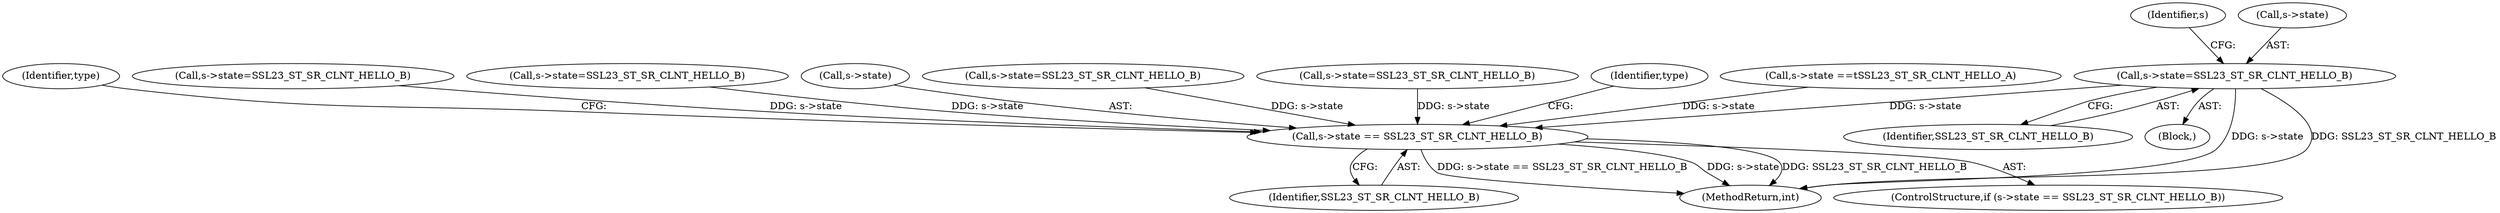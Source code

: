digraph "0_openssl_6ce9687b5aba5391fc0de50e18779eb676d0e04d@pointer" {
"1000317" [label="(Call,s->state=SSL23_ST_SR_CLNT_HELLO_B)"];
"1000708" [label="(Call,s->state == SSL23_ST_SR_CLNT_HELLO_B)"];
"1000708" [label="(Call,s->state == SSL23_ST_SR_CLNT_HELLO_B)"];
"1000709" [label="(Call,s->state)"];
"1000321" [label="(Identifier,SSL23_ST_SR_CLNT_HELLO_B)"];
"1000411" [label="(Call,s->state=SSL23_ST_SR_CLNT_HELLO_B)"];
"1000342" [label="(Call,s->state=SSL23_ST_SR_CLNT_HELLO_B)"];
"1000712" [label="(Identifier,SSL23_ST_SR_CLNT_HELLO_B)"];
"1000691" [label="(Identifier,s)"];
"1001244" [label="(MethodReturn,int)"];
"1001051" [label="(Identifier,type)"];
"1000317" [label="(Call,s->state=SSL23_ST_SR_CLNT_HELLO_B)"];
"1000177" [label="(Call,s->state ==\tSSL23_ST_SR_CLNT_HELLO_A)"];
"1000318" [label="(Call,s->state)"];
"1000311" [label="(Block,)"];
"1000715" [label="(Identifier,type)"];
"1000707" [label="(ControlStructure,if (s->state == SSL23_ST_SR_CLNT_HELLO_B))"];
"1000380" [label="(Call,s->state=SSL23_ST_SR_CLNT_HELLO_B)"];
"1000361" [label="(Call,s->state=SSL23_ST_SR_CLNT_HELLO_B)"];
"1000317" -> "1000311"  [label="AST: "];
"1000317" -> "1000321"  [label="CFG: "];
"1000318" -> "1000317"  [label="AST: "];
"1000321" -> "1000317"  [label="AST: "];
"1000691" -> "1000317"  [label="CFG: "];
"1000317" -> "1001244"  [label="DDG: s->state"];
"1000317" -> "1001244"  [label="DDG: SSL23_ST_SR_CLNT_HELLO_B"];
"1000317" -> "1000708"  [label="DDG: s->state"];
"1000708" -> "1000707"  [label="AST: "];
"1000708" -> "1000712"  [label="CFG: "];
"1000709" -> "1000708"  [label="AST: "];
"1000712" -> "1000708"  [label="AST: "];
"1000715" -> "1000708"  [label="CFG: "];
"1001051" -> "1000708"  [label="CFG: "];
"1000708" -> "1001244"  [label="DDG: s->state"];
"1000708" -> "1001244"  [label="DDG: SSL23_ST_SR_CLNT_HELLO_B"];
"1000708" -> "1001244"  [label="DDG: s->state == SSL23_ST_SR_CLNT_HELLO_B"];
"1000177" -> "1000708"  [label="DDG: s->state"];
"1000411" -> "1000708"  [label="DDG: s->state"];
"1000361" -> "1000708"  [label="DDG: s->state"];
"1000380" -> "1000708"  [label="DDG: s->state"];
"1000342" -> "1000708"  [label="DDG: s->state"];
}
